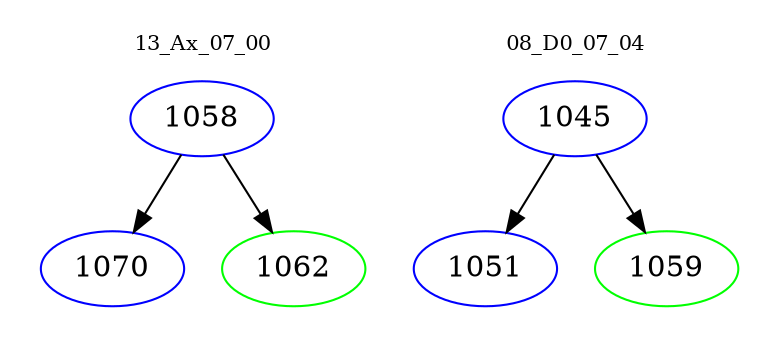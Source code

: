 digraph{
subgraph cluster_0 {
color = white
label = "13_Ax_07_00";
fontsize=10;
T0_1058 [label="1058", color="blue"]
T0_1058 -> T0_1070 [color="black"]
T0_1070 [label="1070", color="blue"]
T0_1058 -> T0_1062 [color="black"]
T0_1062 [label="1062", color="green"]
}
subgraph cluster_1 {
color = white
label = "08_D0_07_04";
fontsize=10;
T1_1045 [label="1045", color="blue"]
T1_1045 -> T1_1051 [color="black"]
T1_1051 [label="1051", color="blue"]
T1_1045 -> T1_1059 [color="black"]
T1_1059 [label="1059", color="green"]
}
}
